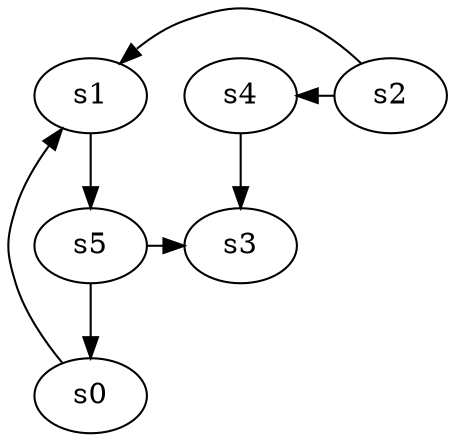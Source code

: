 digraph game_0705_complex_6 {
    s0 [name="s0", player=1];
    s1 [name="s1", player=1, target=1];
    s2 [name="s2", player=1];
    s3 [name="s3", player=0, target=1];
    s4 [name="s4", player=1];
    s5 [name="s5", player=0];

    s0 -> s1 [constraint="!(time % 6 == 4)"];
    s1 -> s5;
    s2 -> s1 [constraint="time == 21"];
    s2 -> s4 [constraint="time % 3 == 2 && time % 5 == 0"];
    s4 -> s3;
    s5 -> s0;
    s5 -> s3 [constraint="time % 4 == 0 && time % 5 == 4"];
}

